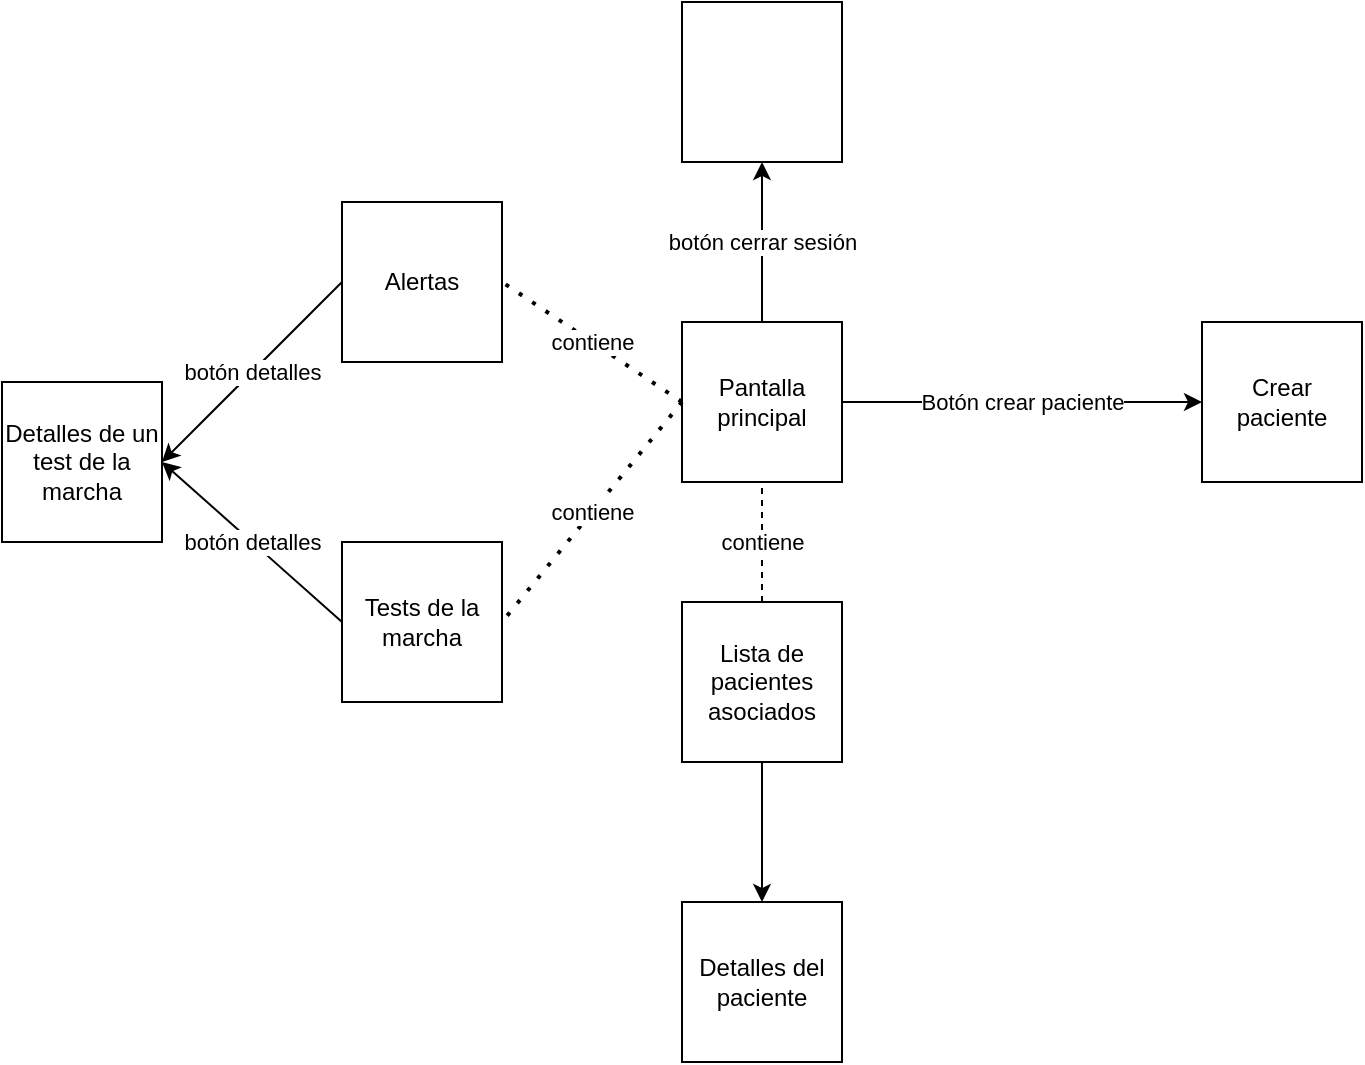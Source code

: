 <mxfile version="16.5.0" type="github">
  <diagram id="C5RBs43oDa-KdzZeNtuy" name="Page-1">
    <mxGraphModel dx="770" dy="1670" grid="1" gridSize="10" guides="1" tooltips="1" connect="1" arrows="1" fold="1" page="1" pageScale="1" pageWidth="827" pageHeight="1169" math="0" shadow="0">
      <root>
        <mxCell id="WIyWlLk6GJQsqaUBKTNV-0" />
        <mxCell id="WIyWlLk6GJQsqaUBKTNV-1" parent="WIyWlLk6GJQsqaUBKTNV-0" />
        <mxCell id="tOi5ClpqEJdIg5bXff7a-0" value="Pantalla principal" style="whiteSpace=wrap;html=1;aspect=fixed;" vertex="1" parent="WIyWlLk6GJQsqaUBKTNV-1">
          <mxGeometry x="360" y="90" width="80" height="80" as="geometry" />
        </mxCell>
        <mxCell id="tOi5ClpqEJdIg5bXff7a-2" value="Crear paciente" style="whiteSpace=wrap;html=1;aspect=fixed;" vertex="1" parent="WIyWlLk6GJQsqaUBKTNV-1">
          <mxGeometry x="620" y="90" width="80" height="80" as="geometry" />
        </mxCell>
        <mxCell id="tOi5ClpqEJdIg5bXff7a-4" value="Botón crear paciente" style="endArrow=classic;rounded=0;entryX=0;entryY=0.5;entryDx=0;entryDy=0;html=1;exitX=1;exitY=0.5;exitDx=0;exitDy=0;" edge="1" parent="WIyWlLk6GJQsqaUBKTNV-1" source="tOi5ClpqEJdIg5bXff7a-0" target="tOi5ClpqEJdIg5bXff7a-2">
          <mxGeometry width="50" height="50" relative="1" as="geometry">
            <mxPoint x="480" y="100" as="sourcePoint" />
            <mxPoint x="490" y="80" as="targetPoint" />
          </mxGeometry>
        </mxCell>
        <mxCell id="tOi5ClpqEJdIg5bXff7a-5" value="contiene" style="endArrow=none;dashed=1;html=1;rounded=0;entryX=0.5;entryY=1;entryDx=0;entryDy=0;exitX=0.5;exitY=0;exitDx=0;exitDy=0;" edge="1" parent="WIyWlLk6GJQsqaUBKTNV-1" source="tOi5ClpqEJdIg5bXff7a-6" target="tOi5ClpqEJdIg5bXff7a-0">
          <mxGeometry width="50" height="50" relative="1" as="geometry">
            <mxPoint x="120" y="260" as="sourcePoint" />
            <mxPoint x="170" y="210" as="targetPoint" />
          </mxGeometry>
        </mxCell>
        <mxCell id="tOi5ClpqEJdIg5bXff7a-6" value="Lista de pacientes asociados" style="whiteSpace=wrap;html=1;aspect=fixed;" vertex="1" parent="WIyWlLk6GJQsqaUBKTNV-1">
          <mxGeometry x="360" y="230" width="80" height="80" as="geometry" />
        </mxCell>
        <mxCell id="tOi5ClpqEJdIg5bXff7a-7" value="" style="endArrow=classic;html=1;rounded=0;exitX=0.5;exitY=1;exitDx=0;exitDy=0;entryX=0.5;entryY=0;entryDx=0;entryDy=0;" edge="1" parent="WIyWlLk6GJQsqaUBKTNV-1" source="tOi5ClpqEJdIg5bXff7a-6" target="tOi5ClpqEJdIg5bXff7a-10">
          <mxGeometry width="50" height="50" relative="1" as="geometry">
            <mxPoint x="320" y="280" as="sourcePoint" />
            <mxPoint x="300" y="340" as="targetPoint" />
          </mxGeometry>
        </mxCell>
        <mxCell id="tOi5ClpqEJdIg5bXff7a-10" value="Detalles del paciente" style="whiteSpace=wrap;html=1;aspect=fixed;" vertex="1" parent="WIyWlLk6GJQsqaUBKTNV-1">
          <mxGeometry x="360" y="380" width="80" height="80" as="geometry" />
        </mxCell>
        <mxCell id="tOi5ClpqEJdIg5bXff7a-12" value="Tests de la marcha" style="whiteSpace=wrap;html=1;aspect=fixed;" vertex="1" parent="WIyWlLk6GJQsqaUBKTNV-1">
          <mxGeometry x="190" y="200" width="80" height="80" as="geometry" />
        </mxCell>
        <mxCell id="tOi5ClpqEJdIg5bXff7a-13" value="Alertas" style="whiteSpace=wrap;html=1;aspect=fixed;" vertex="1" parent="WIyWlLk6GJQsqaUBKTNV-1">
          <mxGeometry x="190" y="30" width="80" height="80" as="geometry" />
        </mxCell>
        <mxCell id="tOi5ClpqEJdIg5bXff7a-14" value="contiene" style="endArrow=none;dashed=1;html=1;dashPattern=1 3;strokeWidth=2;rounded=0;exitX=0;exitY=0.5;exitDx=0;exitDy=0;entryX=1;entryY=0.5;entryDx=0;entryDy=0;" edge="1" parent="WIyWlLk6GJQsqaUBKTNV-1" source="tOi5ClpqEJdIg5bXff7a-0" target="tOi5ClpqEJdIg5bXff7a-13">
          <mxGeometry width="50" height="50" relative="1" as="geometry">
            <mxPoint x="410" y="100" as="sourcePoint" />
            <mxPoint x="460" y="50" as="targetPoint" />
          </mxGeometry>
        </mxCell>
        <mxCell id="tOi5ClpqEJdIg5bXff7a-15" value="contiene" style="endArrow=none;dashed=1;html=1;dashPattern=1 3;strokeWidth=2;rounded=0;exitX=0;exitY=0.5;exitDx=0;exitDy=0;entryX=1;entryY=0.5;entryDx=0;entryDy=0;" edge="1" parent="WIyWlLk6GJQsqaUBKTNV-1" source="tOi5ClpqEJdIg5bXff7a-0" target="tOi5ClpqEJdIg5bXff7a-12">
          <mxGeometry width="50" height="50" relative="1" as="geometry">
            <mxPoint x="410" y="100" as="sourcePoint" />
            <mxPoint x="460" y="50" as="targetPoint" />
          </mxGeometry>
        </mxCell>
        <mxCell id="tOi5ClpqEJdIg5bXff7a-16" value="Detalles de un test de la marcha" style="whiteSpace=wrap;html=1;aspect=fixed;" vertex="1" parent="WIyWlLk6GJQsqaUBKTNV-1">
          <mxGeometry x="20" y="120" width="80" height="80" as="geometry" />
        </mxCell>
        <mxCell id="tOi5ClpqEJdIg5bXff7a-17" value="botón detalles" style="endArrow=classic;html=1;rounded=0;exitX=0;exitY=0.5;exitDx=0;exitDy=0;entryX=1;entryY=0.5;entryDx=0;entryDy=0;" edge="1" parent="WIyWlLk6GJQsqaUBKTNV-1" source="tOi5ClpqEJdIg5bXff7a-13" target="tOi5ClpqEJdIg5bXff7a-16">
          <mxGeometry width="50" height="50" relative="1" as="geometry">
            <mxPoint x="170" y="80" as="sourcePoint" />
            <mxPoint x="220" y="30" as="targetPoint" />
          </mxGeometry>
        </mxCell>
        <mxCell id="tOi5ClpqEJdIg5bXff7a-18" value="botón detalles" style="endArrow=classic;html=1;rounded=0;exitX=0;exitY=0.5;exitDx=0;exitDy=0;entryX=1;entryY=0.5;entryDx=0;entryDy=0;" edge="1" parent="WIyWlLk6GJQsqaUBKTNV-1" source="tOi5ClpqEJdIg5bXff7a-12" target="tOi5ClpqEJdIg5bXff7a-16">
          <mxGeometry width="50" height="50" relative="1" as="geometry">
            <mxPoint x="170" y="80" as="sourcePoint" />
            <mxPoint x="220" y="30" as="targetPoint" />
          </mxGeometry>
        </mxCell>
        <mxCell id="tOi5ClpqEJdIg5bXff7a-21" value="" style="whiteSpace=wrap;html=1;aspect=fixed;" vertex="1" parent="WIyWlLk6GJQsqaUBKTNV-1">
          <mxGeometry x="360" y="-70" width="80" height="80" as="geometry" />
        </mxCell>
        <mxCell id="tOi5ClpqEJdIg5bXff7a-22" value="botón cerrar sesión" style="endArrow=classic;html=1;rounded=0;exitX=0.5;exitY=0;exitDx=0;exitDy=0;entryX=0.5;entryY=1;entryDx=0;entryDy=0;" edge="1" parent="WIyWlLk6GJQsqaUBKTNV-1" source="tOi5ClpqEJdIg5bXff7a-0" target="tOi5ClpqEJdIg5bXff7a-21">
          <mxGeometry width="50" height="50" relative="1" as="geometry">
            <mxPoint x="460" y="50" as="sourcePoint" />
            <mxPoint x="510" as="targetPoint" />
          </mxGeometry>
        </mxCell>
      </root>
    </mxGraphModel>
  </diagram>
</mxfile>
